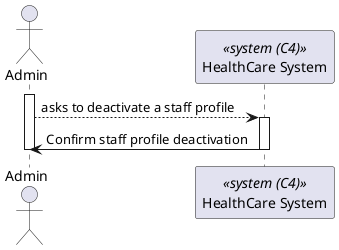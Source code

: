 @startuml StaffProfileDeactivation(level1)

actor Admin as "Admin"
participant SYS as "HealthCare System" <<system (C4)>>

activate Admin 

Admin --> SYS : asks to deactivate a staff profile

activate SYS 

SYS -> Admin : Confirm staff profile deactivation

deactivate SYS
deactivate Admin


@enduml